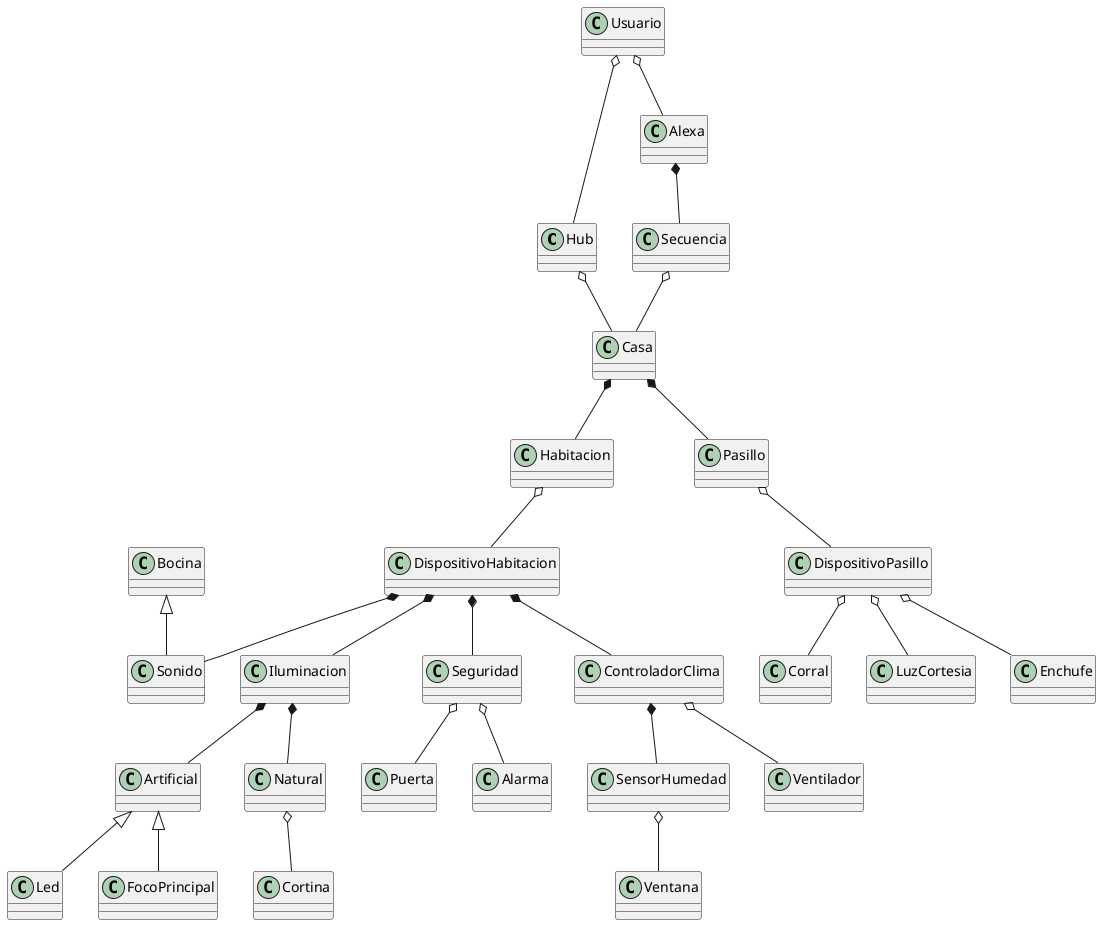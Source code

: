 @startuml

class Hub
class Casa
class Usuario
class Alexa
class DispositivoHabitacion
class DispositivoPasillo
class Secuencia
class Habitacion
class Iluminacion
class Artificial
class Led
class FocoPrincipal
class Natural
class Ventana
class Cortina
class Seguridad
class Puerta
class Alarma
class ControladorClima
class SensorHumedad
class Ventilador
class Pasillo
class Corral
class LuzCortesia
class Sonido
class Bocina
class Enchufe


Usuario o-- Hub
Usuario o-- Alexa
Alexa *-- Secuencia
Secuencia o-- Casa
Hub o-- Casa
Casa *-- Habitacion
Casa *-- Pasillo
Pasillo o-- DispositivoPasillo
Habitacion o-- DispositivoHabitacion
DispositivoHabitacion *-- Iluminacion
Iluminacion *-- Artificial
Artificial <|-- Led
Artificial <|-- FocoPrincipal
Iluminacion *-- Natural
Natural o-- Cortina 
DispositivoHabitacion *-- ControladorClima
ControladorClima *-- SensorHumedad
SensorHumedad o-- Ventana
ControladorClima o-- Ventilador
DispositivoHabitacion *-- Seguridad
Seguridad o-- Puerta
Seguridad o-- Alarma

DispositivoHabitacion *-- Sonido
Bocina <|-- Sonido
DispositivoPasillo o-- Enchufe
DispositivoPasillo o-- Corral
DispositivoPasillo o-- LuzCortesia

@enduml
